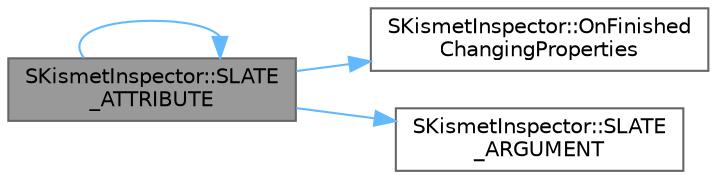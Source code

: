digraph "SKismetInspector::SLATE_ATTRIBUTE"
{
 // INTERACTIVE_SVG=YES
 // LATEX_PDF_SIZE
  bgcolor="transparent";
  edge [fontname=Helvetica,fontsize=10,labelfontname=Helvetica,labelfontsize=10];
  node [fontname=Helvetica,fontsize=10,shape=box,height=0.2,width=0.4];
  rankdir="LR";
  Node1 [id="Node000001",label="SKismetInspector::SLATE\l_ATTRIBUTE",height=0.2,width=0.4,color="gray40", fillcolor="grey60", style="filled", fontcolor="black",tooltip=" "];
  Node1 -> Node2 [id="edge1_Node000001_Node000002",color="steelblue1",style="solid",tooltip=" "];
  Node2 [id="Node000002",label="SKismetInspector::OnFinished\lChangingProperties",height=0.2,width=0.4,color="grey40", fillcolor="white", style="filled",URL="$df/d28/classSKismetInspector.html#aaac62eee590c97de58220d7fe56a6681",tooltip="Callback invoked after a value change on the selected object(s)"];
  Node1 -> Node3 [id="edge2_Node000001_Node000003",color="steelblue1",style="solid",tooltip=" "];
  Node3 [id="Node000003",label="SKismetInspector::SLATE\l_ARGUMENT",height=0.2,width=0.4,color="grey40", fillcolor="white", style="filled",URL="$df/d28/classSKismetInspector.html#a09a333ed0b10de9aaebd5ccf9ab3b976",tooltip=" "];
  Node1 -> Node1 [id="edge3_Node000001_Node000001",color="steelblue1",style="solid",tooltip=" "];
}
